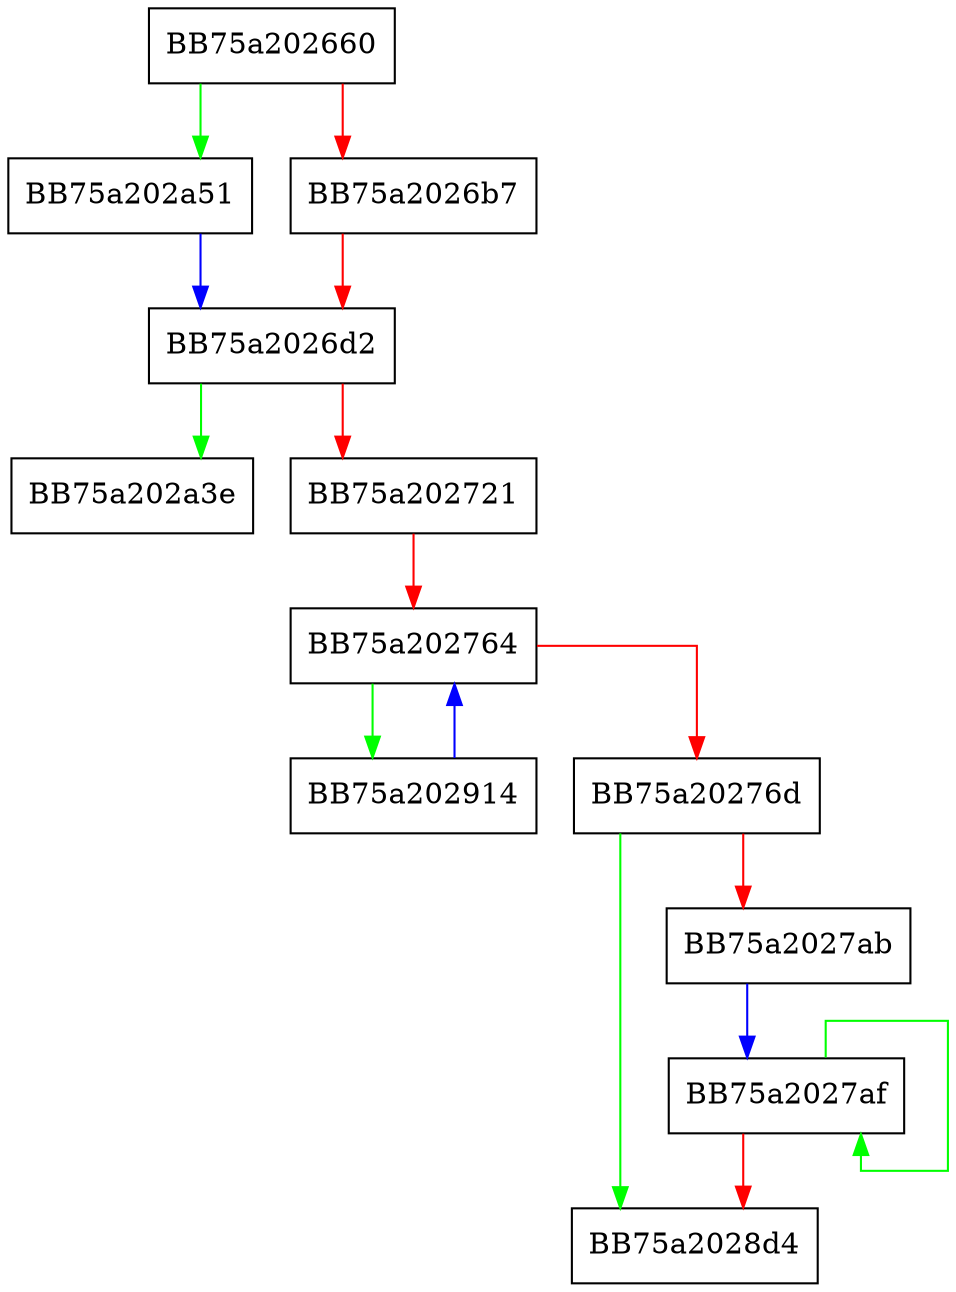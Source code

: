 digraph bm_lua_api_get_process_relationships {
  node [shape="box"];
  graph [splines=ortho];
  BB75a202660 -> BB75a202a51 [color="green"];
  BB75a202660 -> BB75a2026b7 [color="red"];
  BB75a2026b7 -> BB75a2026d2 [color="red"];
  BB75a2026d2 -> BB75a202a3e [color="green"];
  BB75a2026d2 -> BB75a202721 [color="red"];
  BB75a202721 -> BB75a202764 [color="red"];
  BB75a202764 -> BB75a202914 [color="green"];
  BB75a202764 -> BB75a20276d [color="red"];
  BB75a20276d -> BB75a2028d4 [color="green"];
  BB75a20276d -> BB75a2027ab [color="red"];
  BB75a2027ab -> BB75a2027af [color="blue"];
  BB75a2027af -> BB75a2027af [color="green"];
  BB75a2027af -> BB75a2028d4 [color="red"];
  BB75a202914 -> BB75a202764 [color="blue"];
  BB75a202a51 -> BB75a2026d2 [color="blue"];
}